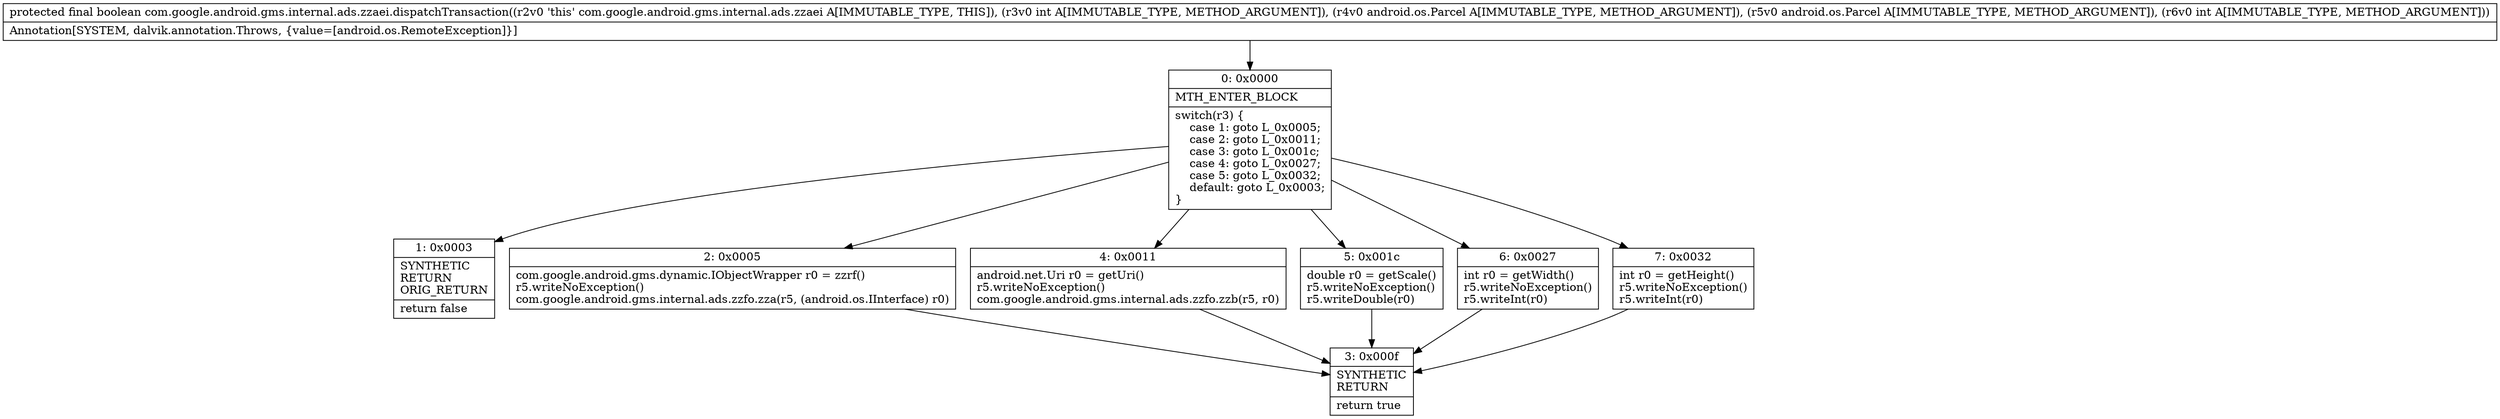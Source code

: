 digraph "CFG forcom.google.android.gms.internal.ads.zzaei.dispatchTransaction(ILandroid\/os\/Parcel;Landroid\/os\/Parcel;I)Z" {
Node_0 [shape=record,label="{0\:\ 0x0000|MTH_ENTER_BLOCK\l|switch(r3) \{\l    case 1: goto L_0x0005;\l    case 2: goto L_0x0011;\l    case 3: goto L_0x001c;\l    case 4: goto L_0x0027;\l    case 5: goto L_0x0032;\l    default: goto L_0x0003;\l\}\l}"];
Node_1 [shape=record,label="{1\:\ 0x0003|SYNTHETIC\lRETURN\lORIG_RETURN\l|return false\l}"];
Node_2 [shape=record,label="{2\:\ 0x0005|com.google.android.gms.dynamic.IObjectWrapper r0 = zzrf()\lr5.writeNoException()\lcom.google.android.gms.internal.ads.zzfo.zza(r5, (android.os.IInterface) r0)\l}"];
Node_3 [shape=record,label="{3\:\ 0x000f|SYNTHETIC\lRETURN\l|return true\l}"];
Node_4 [shape=record,label="{4\:\ 0x0011|android.net.Uri r0 = getUri()\lr5.writeNoException()\lcom.google.android.gms.internal.ads.zzfo.zzb(r5, r0)\l}"];
Node_5 [shape=record,label="{5\:\ 0x001c|double r0 = getScale()\lr5.writeNoException()\lr5.writeDouble(r0)\l}"];
Node_6 [shape=record,label="{6\:\ 0x0027|int r0 = getWidth()\lr5.writeNoException()\lr5.writeInt(r0)\l}"];
Node_7 [shape=record,label="{7\:\ 0x0032|int r0 = getHeight()\lr5.writeNoException()\lr5.writeInt(r0)\l}"];
MethodNode[shape=record,label="{protected final boolean com.google.android.gms.internal.ads.zzaei.dispatchTransaction((r2v0 'this' com.google.android.gms.internal.ads.zzaei A[IMMUTABLE_TYPE, THIS]), (r3v0 int A[IMMUTABLE_TYPE, METHOD_ARGUMENT]), (r4v0 android.os.Parcel A[IMMUTABLE_TYPE, METHOD_ARGUMENT]), (r5v0 android.os.Parcel A[IMMUTABLE_TYPE, METHOD_ARGUMENT]), (r6v0 int A[IMMUTABLE_TYPE, METHOD_ARGUMENT]))  | Annotation[SYSTEM, dalvik.annotation.Throws, \{value=[android.os.RemoteException]\}]\l}"];
MethodNode -> Node_0;
Node_0 -> Node_1;
Node_0 -> Node_2;
Node_0 -> Node_4;
Node_0 -> Node_5;
Node_0 -> Node_6;
Node_0 -> Node_7;
Node_2 -> Node_3;
Node_4 -> Node_3;
Node_5 -> Node_3;
Node_6 -> Node_3;
Node_7 -> Node_3;
}

